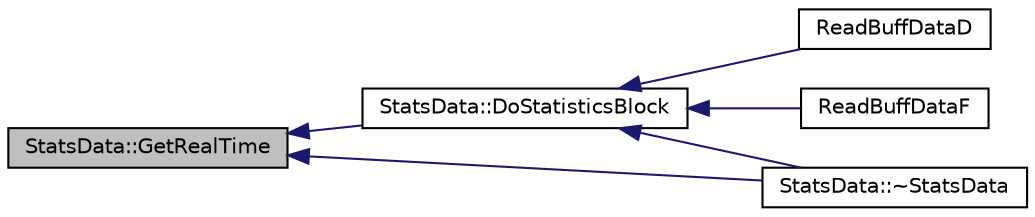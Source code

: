 digraph "StatsData::GetRealTime"
{
  edge [fontname="Helvetica",fontsize="10",labelfontname="Helvetica",labelfontsize="10"];
  node [fontname="Helvetica",fontsize="10",shape=record];
  rankdir="LR";
  Node1 [label="StatsData::GetRealTime",height=0.2,width=0.4,color="black", fillcolor="grey75", style="filled", fontcolor="black"];
  Node1 -> Node2 [dir="back",color="midnightblue",fontsize="10",style="solid",fontname="Helvetica"];
  Node2 [label="StatsData::DoStatisticsBlock",height=0.2,width=0.4,color="black", fillcolor="white", style="filled",URL="$df/d59/class_stats_data.html#a4303ccc0eaac5bb3836f6e8b3bb74d4f"];
  Node2 -> Node3 [dir="back",color="midnightblue",fontsize="10",style="solid",fontname="Helvetica"];
  Node3 [label="ReadBuffDataD",height=0.2,width=0.4,color="black", fillcolor="white", style="filled",URL="$d7/d9b/_read_buff_data_d_8cpp.html#a3b368b630f425a315cdc02949e829ab4",tooltip="extract channel information from raw data "];
  Node2 -> Node4 [dir="back",color="midnightblue",fontsize="10",style="solid",fontname="Helvetica"];
  Node4 [label="ReadBuffDataF",height=0.2,width=0.4,color="black", fillcolor="white", style="filled",URL="$de/dbc/_read_buff_data_f_8cpp.html#ab385d2b0a1ccd0622221b862a2a689e0",tooltip="extract channel information from raw data "];
  Node2 -> Node5 [dir="back",color="midnightblue",fontsize="10",style="solid",fontname="Helvetica"];
  Node5 [label="StatsData::~StatsData",height=0.2,width=0.4,color="black", fillcolor="white", style="filled",URL="$df/d59/class_stats_data.html#a72cbc9cdd095b14cf8e611efaeca6c4c"];
  Node1 -> Node5 [dir="back",color="midnightblue",fontsize="10",style="solid",fontname="Helvetica"];
}
